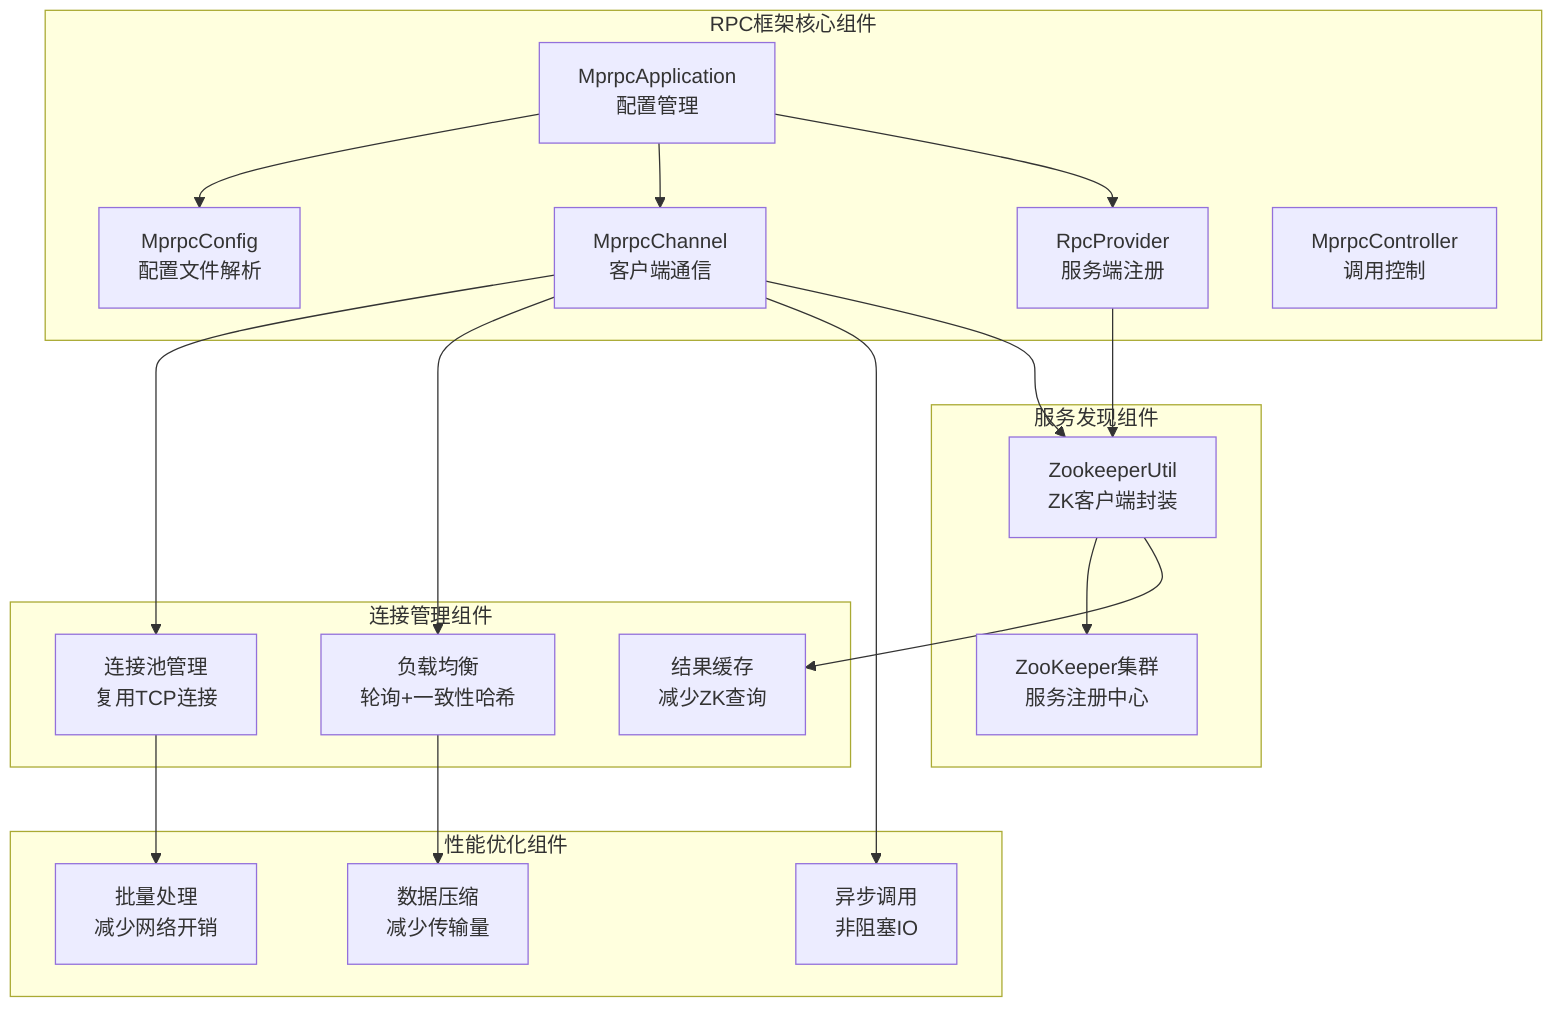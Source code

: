 graph TB
    subgraph "RPC框架核心组件"
        APP[MprpcApplication<br/>配置管理]
        CONFIG[MprpcConfig<br/>配置文件解析]
        CHANNEL[MprpcChannel<br/>客户端通信]
        PROVIDER[RpcProvider<br/>服务端注册]
        CONTROLLER[MprpcController<br/>调用控制]
    end
    
    subgraph "服务发现组件"
        ZK_UTIL[ZookeeperUtil<br/>ZK客户端封装]
        ZK_CLUSTER[ZooKeeper集群<br/>服务注册中心]
    end
    
    subgraph "连接管理组件"
        CONN_POOL[连接池管理<br/>复用TCP连接]
        LOAD_BALANCE[负载均衡<br/>轮询+一致性哈希]
        CACHE[结果缓存<br/>减少ZK查询]
    end
    
    subgraph "性能优化组件"
        ASYNC[异步调用<br/>非阻塞IO]
        BATCH[批量处理<br/>减少网络开销]
        COMPRESS[数据压缩<br/>减少传输量]
    end
    
    APP --> CONFIG
    APP --> CHANNEL
    APP --> PROVIDER
    
    CHANNEL --> CONN_POOL
    CHANNEL --> LOAD_BALANCE
    CHANNEL --> ASYNC
    
    PROVIDER --> ZK_UTIL
    CHANNEL --> ZK_UTIL
    
    ZK_UTIL --> ZK_CLUSTER
    ZK_UTIL --> CACHE
    
    CONN_POOL --> BATCH
    LOAD_BALANCE --> COMPRESS